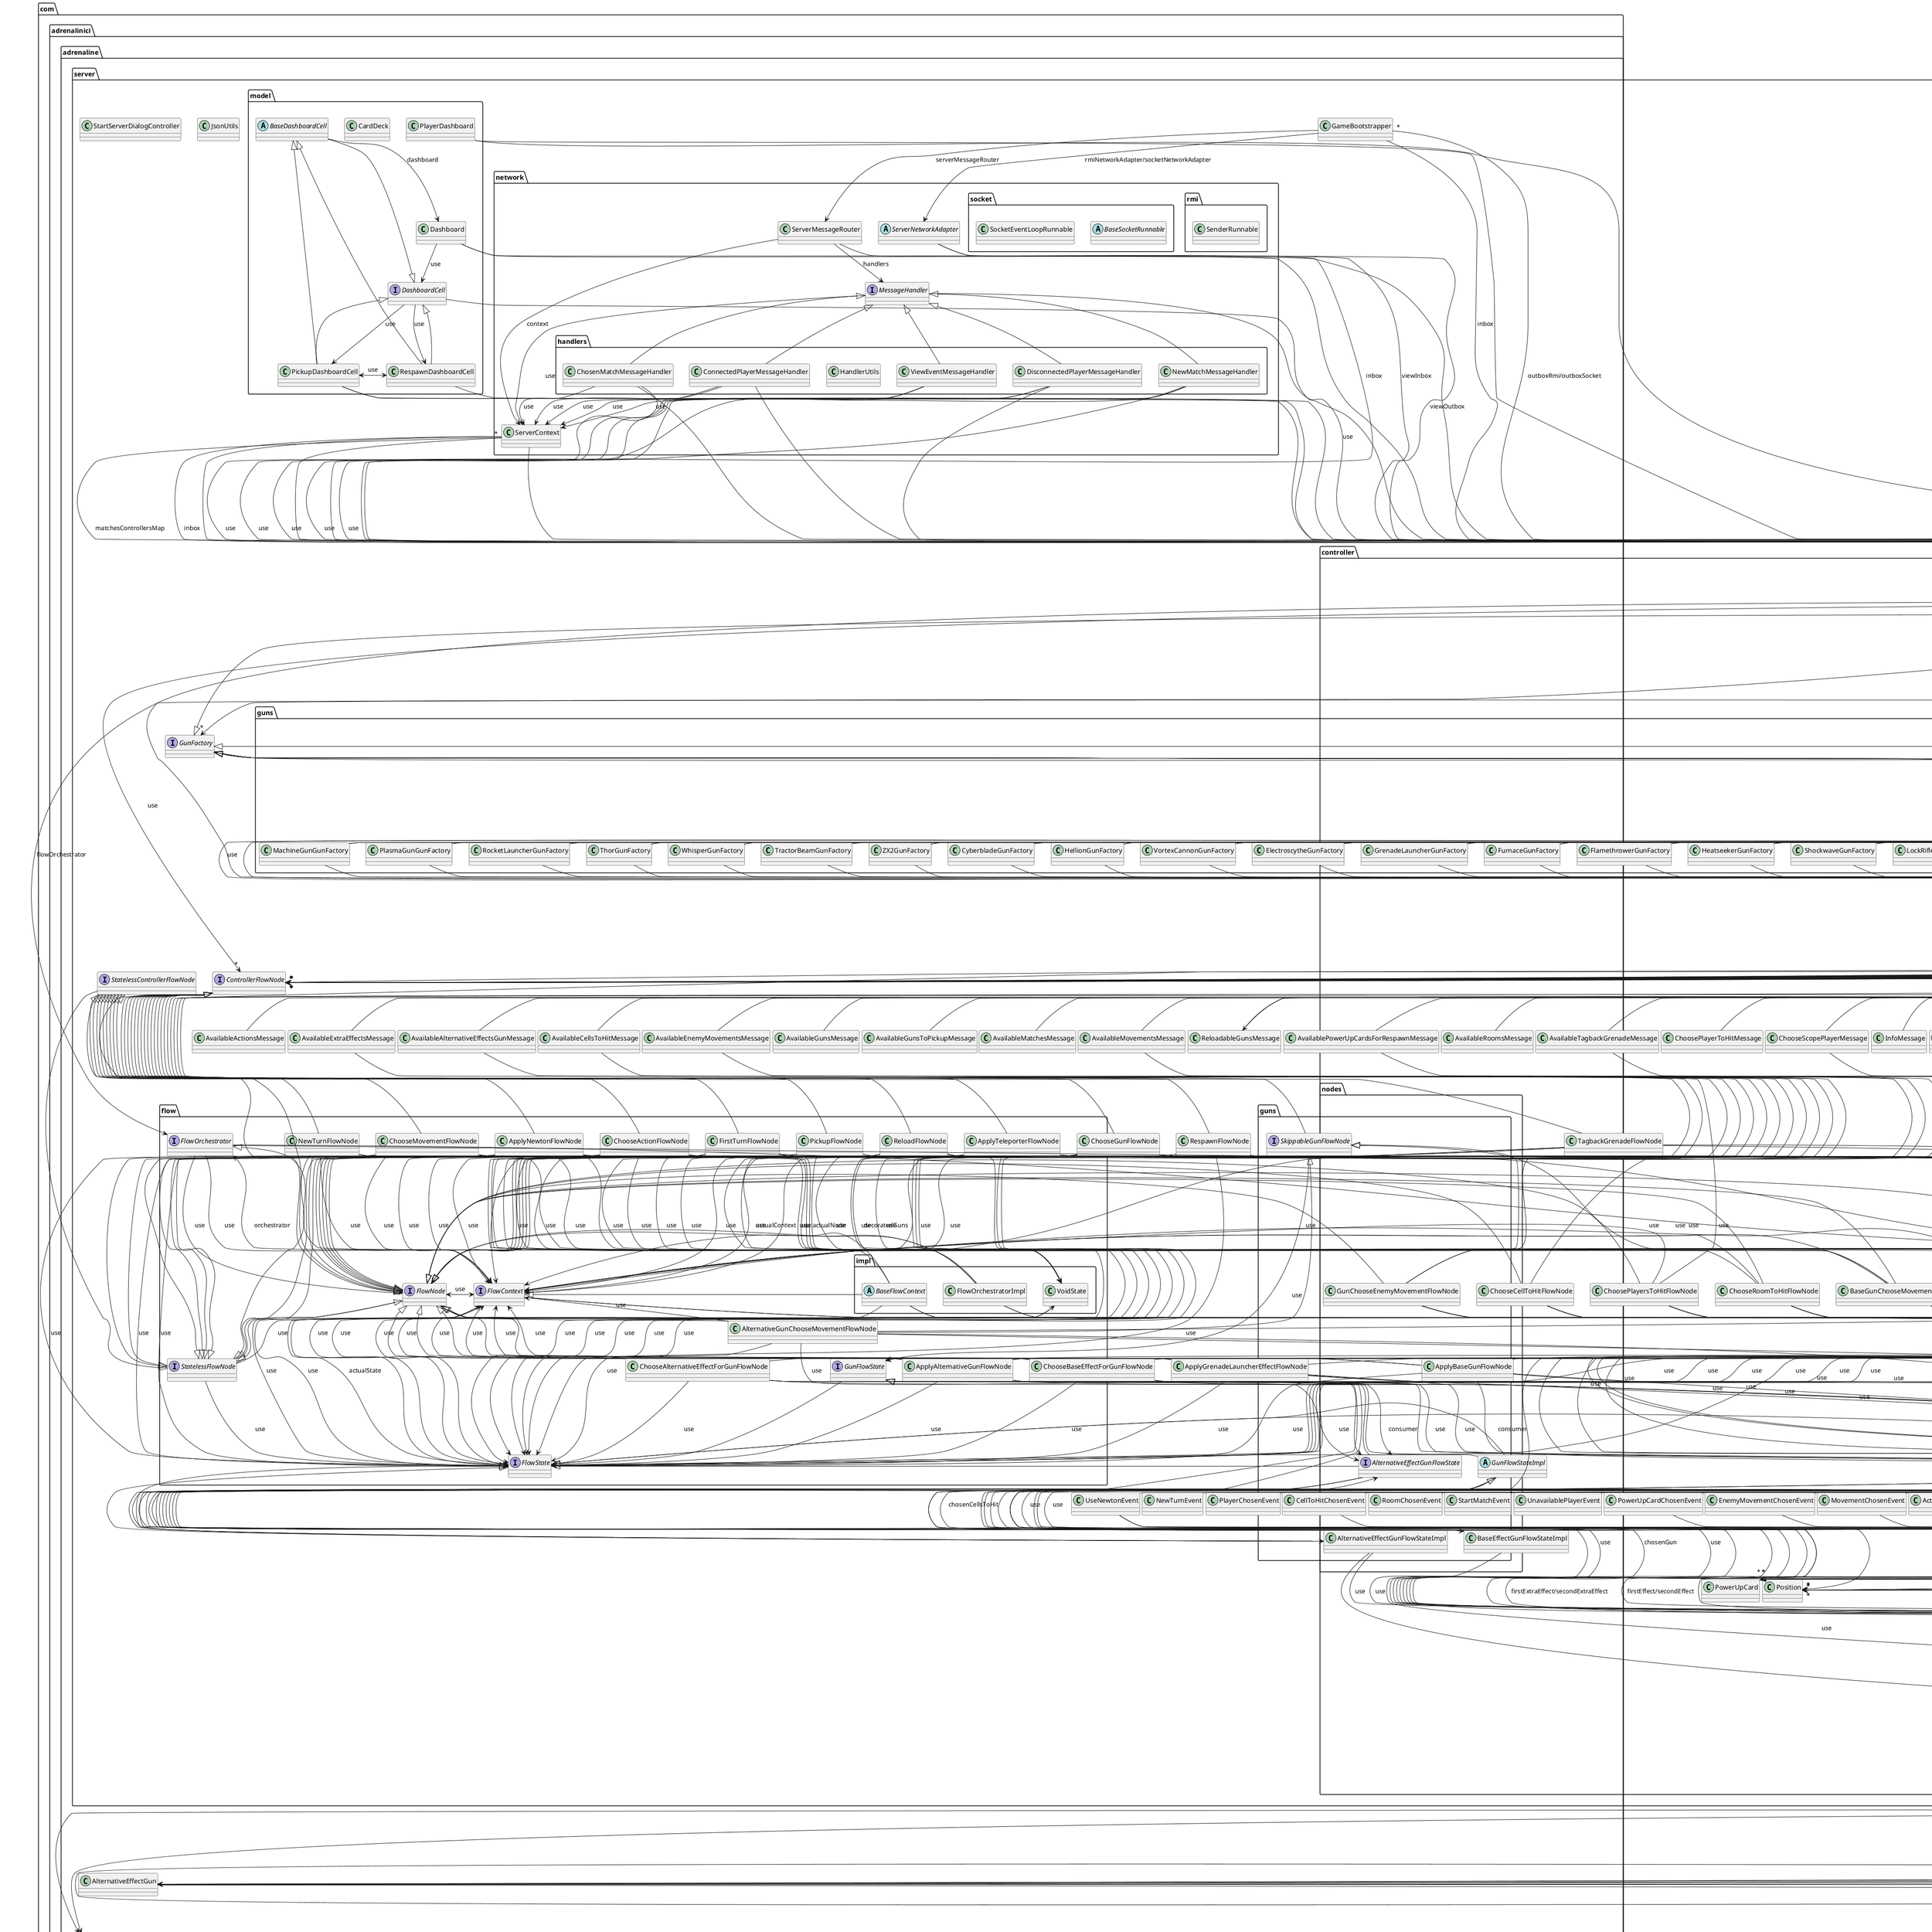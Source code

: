 @startuml

package com.adrenalinici.adrenaline.common.model.event <<Folder>> {
  abstract class "BaseModelEvent"
  class "DashboardCellUpdatedEvent"
  class "GameModelUpdatedEvent"
  interface "ModelEvent"
  class "PlayerDashboardUpdatedEvent"
}

package com.adrenalinici.adrenaline.common.model.light <<Folder>> {
  class "LightDashboard"
  abstract class "LightDashboardCell"
  class "LightGameModel"
  class "LightPickupDashboardCell"
  class "LightPlayerDashboard"
  class "LightRespawnDashboardCell"
}

package com.adrenalinici.adrenaline.common.model <<Folder>> {
  class "AlternativeEffectGun"
  class "AmmoCard"
  class "BaseEffectGun"
  abstract class "BaseGun"
  class "Effect"
  interface "Gun"
  class "Position"
  class "PowerUpCard"
}

package com.adrenalinici.adrenaline.common.network.inbox <<Folder>> {
  class "ChosenMatchMessage"
  class "ConnectedPlayerMessage"
  class "DisconnectedPlayerMessage"
  class "InboxEntry"
  interface "InboxMessage"
  class "NewMatchMessage"
  class "ViewEventMessage"
}

package com.adrenalinici.adrenaline.common.network.outbox <<Folder>> {
  class "AvailableActionsMessage"
  class "AvailableAlternativeEffectsGunMessage"
  class "AvailableCellsToHitMessage"
  class "AvailableEnemyMovementsMessage"
  class "AvailableExtraEffectsMessage"
  class "AvailableGunsMessage"
  class "AvailableGunsToPickupMessage"
  class "AvailableMatchesMessage"
  class "AvailableMovementsMessage"
  class "AvailablePowerUpCardsForRespawnMessage"
  class "AvailableRoomsMessage"
  class "AvailableTagbackGrenadeMessage"
  class "ChoosePlayerToHitMessage"
  class "ChooseScopePlayerMessage"
  class "InfoMessage"
  class "ModelEventMessage"
  class "NextTurnMessage"
  class "OutboxEntry"
  interface "OutboxMessage"
  class "RankingMessage"
  class "ReloadableGunsMessage"
}

package com.adrenalinici.adrenaline.common.network.rmi <<Folder>> {
  interface "GameRmiClient"
  interface "GameRmiServer"
}

package com.adrenalinici.adrenaline.common.util <<Folder>> {
  class "Bag"
  class "CollectionUtils"
  class "DecoratedEvent"
  class "LogUtils"
  interface "Observable"
  class "ObservableImpl"
  interface "Observer"
  class "SerializationUtils"
  class "StreamUtils"
  interface "TriConsumer"
  interface "TriFunction"
  interface "TriPredicate"
}

package com.adrenalinici.adrenaline.common.view <<Folder>> {
  class "ActionChosenEvent"
  class "AlternativeGunEffectChosenEvent"
  class "BaseGunEffectChosenEvent"
  class "CellToHitChosenEvent"
  class "EndMatchEvent"
  class "EnemyMovementChosenEvent"
  interface "GameView"
  class "GunChosenEvent"
  class "MovementChosenEvent"
  class "NewTurnEvent"
  class "PlayerChosenEvent"
  class "PowerUpCardChosenEvent"
  class "RoomChosenEvent"
  class "StartMatchEvent"
  class "UnavailablePlayerEvent"
  class "UseNewtonEvent"
  class "UseTagbackGrenadeEvent"
  class "UseTeleporterEvent"
  interface "ViewEvent"
}

package com.adrenalinici.adrenaline.client <<Folder>> {
  abstract class "ClientNetworkAdapter"
  interface "ClientViewProxy"
}

package com.adrenalinici.adrenaline.client.rmi <<Folder>> {
  class "GameRmiClientImpl"
  class "SenderRunnable"
}

package com.adrenalinici.adrenaline.client.socket <<Folder>> {
  class "SocketEventLoopRunnable"
}

package com.adrenalinici.adrenaline.cli <<Folder>> {
  class "BufferedConsoleOut"
  class "CliGameViewProxy"
  class "PrintUtils"
}

package com.adrenalinici.adrenaline.gui <<Folder>> {
  class "GuiUtils"
  class "GuiView"
}

package com.adrenalinici.adrenaline.gui.controller <<Folder>> {
  class "ConnectMatchController"
  class "DashboardCellController"
  class "DashboardGamePaneController"
  class "MainGamePaneController"
  class "MyStatusGamePaneController"
  class "OtherPlayersGamePaneController"
  class "PlayerGamePaneController"
  class "StartGuiController"
}

package com.adrenalinici.adrenaline.server <<Folder>> {
  class "GameBootstrapper"
  class "JsonUtils"
  class "StartServerDialogController"
}

package com.adrenalinici.adrenaline.server.controller <<Folder>> {
  interface "ControllerFlowNode"
  class "DecoratedAlternativeEffectGun"
  class "DecoratedBaseEffectGun"
  class "DecoratedEffect"
  abstract class "DecoratedGun"
  class "GameController"
  interface "GunFactory"
  class "GunLoader"
  interface "StatelessControllerFlowNode"
}

package com.adrenalinici.adrenaline.server.controller.guns <<Folder>> {
  abstract class "AlternativeEffectGunFactory"
  abstract class "BaseEffectGunFactory"
  class "CyberbladeGunFactory"
  class "ElectroscytheGunFactory"
  class "FlamethrowerGunFactory"
  class "FurnaceGunFactory"
  class "GrenadeLauncherGunFactory"
  class "HeatseekerGunFactory"
  class "HellionGunFactory"
  class "LockRifleGunFactory"
  class "MachineGunGunFactory"
  class "PlasmaGunGunFactory"
  class "PowerGloveGunFactory"
  class "RailgunGunFactory"
  class "RocketLauncherGunFactory"
  class "ShockwaveGunFactory"
  class "ShotgunGunFactory"
  class "SledgehammerGunFactory"
  class "ThorGunFactory"
  class "TractorBeamGunFactory"
  class "VortexCannonGunFactory"
  class "WhisperGunFactory"
  class "ZX2GunFactory"
}

package com.adrenalinici.adrenaline.server.controller.nodes <<Folder>> {
  class "ApplyNewtonFlowNode"
  class "ApplyTeleporterFlowNode"
  class "ChooseActionFlowNode"
  class "ChooseGunFlowNode"
  class "ChooseMovementFlowNode"
  class "FirstTurnFlowNode"
  class "NewTurnFlowNode"
  class "PickupFlowNode"
  class "ReloadFlowNode"
  class "RespawnFlowNode"
}

package com.adrenalinici.adrenaline.server.controller.nodes.guns <<Folder>> {
  interface "AlternativeEffectGunFlowState"
  class "AlternativeEffectGunFlowStateImpl"
  class "AlternativeGunChooseMovementFlowNode"
  class "ApplyAlternativeGunFlowNode"
  class "ApplyBaseGunFlowNode"
  class "ApplyGrenadeLauncherEffectFlowNode"
  class "ApplyScopeFlowNode"
  interface "BaseEffectGunFlowState"
  class "BaseEffectGunFlowStateImpl"
  class "BaseGunChooseMovementFlowNode"
  class "ChooseAlternativeEffectForGunFlowNode"
  class "ChooseBaseEffectForGunFlowNode"
  class "ChooseCellToHitFlowNode"
  class "ChoosePlayersToHitFlowNode"
  class "ChooseRoomToHitFlowNode"
  class "GunChooseEnemyMovementFlowNode"
  interface "GunFlowState"
  abstract class "GunFlowStateImpl"
  interface "SkippableGunFlowNode"
  class "TagbackGrenadeFlowNode"
}

package com.adrenalinici.adrenaline.server.flow <<Folder>> {
  interface "FlowContext"
  interface "FlowNode"
  interface "FlowOrchestrator"
  interface "FlowState"
  interface "StatelessFlowNode"
}

package com.adrenalinici.adrenaline.server.flow.impl <<Folder>> {
  abstract class "BaseFlowContext"
  class "FlowOrchestratorImpl"
  class "VoidState"
}

package com.adrenalinici.adrenaline.server.model <<Folder>> {
  abstract class "BaseDashboardCell"
  class "CardDeck"
  class "Dashboard"
  interface "DashboardCell"
  class "PickupDashboardCell"
  class "PlayerDashboard"
  class "RespawnDashboardCell"
}

package com.adrenalinici.adrenaline.server.network <<Folder>> {
  interface "MessageHandler"
  class "ServerContext"
  class "ServerMessageRouter"
  abstract class "ServerNetworkAdapter"
}

package com.adrenalinici.adrenaline.server.network.handlers <<Folder>> {
  class "ChosenMatchMessageHandler"
  class "ConnectedPlayerMessageHandler"
  class "DisconnectedPlayerMessageHandler"
  class "HandlerUtils"
  class "NewMatchMessageHandler"
  class "ViewEventMessageHandler"
}

package com.adrenalinici.adrenaline.server.network.rmi <<Folder>> {
  class "SenderRunnable"
}

package com.adrenalinici.adrenaline.server.network.socket <<Folder>> {
  abstract class "BaseSocketRunnable"
  class "SocketEventLoopRunnable"
}

"AlternativeEffectGun" <-> "BaseEffectGun" : use
"AlternativeEffectGun" --> "Effect" : firstEffect/secondEffect
"AlternativeEffectGunFactory" --> "AlternativeEffectGun" : use
"AlternativeEffectGunFactory" --> "DecoratedAlternativeEffectGun" : use
"AlternativeEffectGunFactory" --> "DecoratedGun" : use
"AlternativeEffectGunFactory" <|-- "ElectroscytheGunFactory"
"AlternativeEffectGunFactory" <|-- "FlamethrowerGunFactory"
"AlternativeEffectGunFactory" <|-- "FurnaceGunFactory"
"AlternativeEffectGunFactory" --> "Gun" : use
"AlternativeEffectGunFactory" <|-- "HellionGunFactory"
"AlternativeEffectGunFactory" <|-- "PowerGloveGunFactory"
"AlternativeEffectGunFactory" <|-- "RailgunGunFactory"
"AlternativeEffectGunFactory" <|-- "ShockwaveGunFactory"
"AlternativeEffectGunFactory" <|-- "ShotgunGunFactory"
"AlternativeEffectGunFactory" <|-- "SledgehammerGunFactory"
"AlternativeEffectGunFactory" <|-- "TractorBeamGunFactory"
"AlternativeEffectGunFactory" <|-- "ZX2GunFactory"
"AlternativeEffectGunFlowState" <-> "AlternativeEffectGunFlowStateImpl"
"AlternativeEffectGunFlowState" --> "DecoratedEffect" : use
"AlternativeEffectGunFlowState" --> "DecoratedGun" : use
"AlternativeEffectGunFlowStateImpl" --> "DecoratedEffect" : chosenEffect
"AlternativeEffectGunFlowStateImpl" --> "DecoratedGun" : use
"AlternativeGunChooseMovementFlowNode" --> "AlternativeEffectGunFlowState" : use
"AlternativeGunChooseMovementFlowNode" --> "FlowContext" : use
"AlternativeGunChooseMovementFlowNode" --> "FlowState" : use
"AlternativeGunChooseMovementFlowNode" --> "GameView" : use
"AlternativeGunChooseMovementFlowNode" --> "ViewEvent" : use
"ApplyAlternativeGunFlowNode" --> "AlternativeEffectGunFlowState" : consumer
"ApplyAlternativeGunFlowNode" --> "FlowContext" : use
"ApplyAlternativeGunFlowNode" --> "FlowState" : use
"ApplyAlternativeGunFlowNode" --> "GameView" : use
"ApplyAlternativeGunFlowNode" --> "TriConsumer" : consumer
"ApplyAlternativeGunFlowNode" --> "ViewEvent" : use
"ApplyBaseGunFlowNode" --> "BaseEffectGunFlowState" : consumer
"ApplyBaseGunFlowNode" --> "FlowContext" : use
"ApplyBaseGunFlowNode" --> "FlowState" : use
"ApplyBaseGunFlowNode" --> "GameView" : use
"ApplyBaseGunFlowNode" --> "TriConsumer" : consumer
"ApplyBaseGunFlowNode" --> "ViewEvent" : use
"ApplyGrenadeLauncherEffectFlowNode" --> "BaseEffectGunFlowState" : use
"ApplyGrenadeLauncherEffectFlowNode" --> "FlowContext" : use
"ApplyGrenadeLauncherEffectFlowNode" --> "FlowState" : use
"ApplyGrenadeLauncherEffectFlowNode" --> "GameView" : use
"ApplyGrenadeLauncherEffectFlowNode" --> "ViewEvent" : use
"ApplyNewtonFlowNode" --> "FlowContext" : use
"ApplyNewtonFlowNode" --> "FlowState" : use
"ApplyNewtonFlowNode" --> "GameView" : use
"ApplyNewtonFlowNode" --> "ViewEvent" : use
"ApplyNewtonFlowNode" --> "VoidState" : use
"ApplyScopeFlowNode" --> "FlowContext" : use
"ApplyScopeFlowNode" --> "FlowState" : use
"ApplyScopeFlowNode" --> "GameView" : use
"ApplyScopeFlowNode" --> "GunFlowState" : use
"ApplyScopeFlowNode" --> "ViewEvent" : use
"ApplyTeleporterFlowNode" --> "FlowContext" : use
"ApplyTeleporterFlowNode" --> "FlowState" : use
"ApplyTeleporterFlowNode" --> "GameView" : use
"ApplyTeleporterFlowNode" --> "ViewEvent" : use
"ApplyTeleporterFlowNode" --> "VoidState" : use
"AvailableAlternativeEffectsGunMessage" --> "Effect" : firstEffect/secondEffect
"AvailableCellsToHitMessage" --> "*" "Position" : cells
"AvailableEnemyMovementsMessage" --> "*" "Position" : positions
"AvailableExtraEffectsMessage" --> "Effect" : firstExtraEffect/secondExtraEffect
"AvailableMovementsMessage" --> "*" "Position" : positions
"AvailablePowerUpCardsForRespawnMessage" --> "*" "PowerUpCard" : powerUpCards
"AvailableTagbackGrenadeMessage" --> "*" "PowerUpCard" : powerUpCards
"BaseDashboardCell" --> "Dashboard" : dashboard
"BaseDashboardCell" <|-- "PickupDashboardCell"
"BaseDashboardCell" <|-- "RespawnDashboardCell"
"BaseEffectGun" --> "Effect" : baseEffect/firstExtraEffect/secondExtraEffect
"BaseEffectGunFactory" --> "BaseEffectGun" : use
"BaseEffectGunFactory" <|-- "CyberbladeGunFactory"
"BaseEffectGunFactory" --> "DecoratedBaseEffectGun" : use
"BaseEffectGunFactory" --> "DecoratedGun" : use
"BaseEffectGunFactory" <|-- "GrenadeLauncherGunFactory"
"BaseEffectGunFactory" --> "Gun" : use
"BaseEffectGunFactory" <|-- "HeatseekerGunFactory"
"BaseEffectGunFactory" <|-- "LockRifleGunFactory"
"BaseEffectGunFactory" <|-- "MachineGunGunFactory"
"BaseEffectGunFactory" <|-- "PlasmaGunGunFactory"
"BaseEffectGunFactory" <|-- "RocketLauncherGunFactory"
"BaseEffectGunFactory" <|-- "ThorGunFactory"
"BaseEffectGunFactory" <|-- "VortexCannonGunFactory"
"BaseEffectGunFactory" <|-- "WhisperGunFactory"
"BaseEffectGunFlowState" <-> "BaseEffectGunFlowStateImpl"
"BaseEffectGunFlowState" --> "DecoratedGun" : use
"BaseEffectGunFlowStateImpl" --> "DecoratedGun" : use
"BaseFlowContext" --> "FlowNode" : actualNode
"BaseFlowContext" --> "FlowOrchestrator" : orchestrator
"BaseFlowContext" --> "FlowState" : actualState
"BaseFlowContext" --> "GameView" : use
"BaseFlowContext" --> "ViewEvent" : use
"BaseGun" <|-- "AlternativeEffectGun"
"BaseGun" <|-- "BaseEffectGun"
"BaseGunChooseMovementFlowNode" --> "FlowContext" : use
"BaseGunChooseMovementFlowNode" --> "FlowState" : use
"BaseGunChooseMovementFlowNode" --> "GameView" : use
"BaseGunChooseMovementFlowNode" --> "ViewEvent" : use
"BaseModelEvent" <|-- "DashboardCellUpdatedEvent"
"BaseModelEvent" <|-- "GameModelUpdatedEvent"
"BaseModelEvent" --> "LightGameModel" : gameModel
"BaseModelEvent" <|-- "PlayerDashboardUpdatedEvent"
"CellToHitChosenEvent" --> "Position" : cellPosition
"ChooseActionFlowNode" --> "FlowContext" : use
"ChooseActionFlowNode" --> "FlowState" : use
"ChooseActionFlowNode" --> "GameView" : use
"ChooseActionFlowNode" --> "ViewEvent" : use
"ChooseActionFlowNode" --> "VoidState" : use
"ChooseAlternativeEffectForGunFlowNode" --> "AlternativeEffectGunFlowState" : use
"ChooseAlternativeEffectForGunFlowNode" --> "FlowContext" : use
"ChooseAlternativeEffectForGunFlowNode" --> "FlowState" : use
"ChooseAlternativeEffectForGunFlowNode" --> "GameView" : use
"ChooseAlternativeEffectForGunFlowNode" --> "ViewEvent" : use
"ChooseBaseEffectForGunFlowNode" --> "BaseEffectGunFlowState" : use
"ChooseBaseEffectForGunFlowNode" --> "FlowContext" : use
"ChooseBaseEffectForGunFlowNode" --> "FlowState" : use
"ChooseBaseEffectForGunFlowNode" --> "GameView" : use
"ChooseBaseEffectForGunFlowNode" --> "ViewEvent" : use
"ChooseCellToHitFlowNode" --> "FlowContext" : use
"ChooseCellToHitFlowNode" --> "FlowState" : use
"ChooseCellToHitFlowNode" --> "GameView" : use
"ChooseCellToHitFlowNode" --> "GunFlowState" : use
"ChooseCellToHitFlowNode" --> "ViewEvent" : use
"ChooseGunFlowNode" --> "FlowContext" : use
"ChooseGunFlowNode" --> "FlowState" : use
"ChooseGunFlowNode" --> "GameView" : use
"ChooseGunFlowNode" --> "ViewEvent" : use
"ChooseGunFlowNode" --> "VoidState" : use
"ChooseMovementFlowNode" --> "FlowContext" : use
"ChooseMovementFlowNode" --> "FlowState" : use
"ChooseMovementFlowNode" --> "GameView" : use
"ChooseMovementFlowNode" --> "ViewEvent" : use
"ChooseMovementFlowNode" --> "VoidState" : use
"ChoosePlayersToHitFlowNode" --> "FlowContext" : use
"ChoosePlayersToHitFlowNode" --> "FlowState" : use
"ChoosePlayersToHitFlowNode" --> "GameView" : use
"ChoosePlayersToHitFlowNode" --> "GunFlowState" : use
"ChoosePlayersToHitFlowNode" --> "ViewEvent" : use
"ChooseRoomToHitFlowNode" --> "FlowContext" : use
"ChooseRoomToHitFlowNode" --> "FlowState" : use
"ChooseRoomToHitFlowNode" --> "GameView" : use
"ChooseRoomToHitFlowNode" --> "GunFlowState" : use
"ChooseRoomToHitFlowNode" --> "ViewEvent" : use
"ChooseScopePlayerMessage" --> "*" "PowerUpCard" : scopes
"ChosenMatchMessageHandler" --> "ChosenMatchMessage" : use
"ChosenMatchMessageHandler" --> "InboxMessage" : use
"ChosenMatchMessageHandler" --> "ServerContext" : use
"CliGameViewProxy" --> "OutboxMessage" : use
"ClientNetworkAdapter" --> "ClientViewProxy" : proxy
"ClientNetworkAdapter" --> "*" "InboxMessage" : clientViewOutbox
"ClientNetworkAdapter" --> "*" "OutboxMessage" : clientViewInbox
"ClientViewProxy" <|-- "CliGameViewProxy"
"ClientViewProxy" --> "OutboxMessage" : use
"ConnectMatchController" --> "GuiView" : view
"ConnectedPlayerMessageHandler" --> "ConnectedPlayerMessage" : use
"ConnectedPlayerMessageHandler" --> "InboxMessage" : use
"ConnectedPlayerMessageHandler" --> "ServerContext" : use
"ControllerFlowNode" <|-- "AlternativeGunChooseMovementFlowNode"
"ControllerFlowNode" <|-- "ApplyAlternativeGunFlowNode"
"ControllerFlowNode" <|-- "ApplyBaseGunFlowNode"
"ControllerFlowNode" <|-- "ApplyGrenadeLauncherEffectFlowNode"
"ControllerFlowNode" <|-- "ApplyScopeFlowNode"
"ControllerFlowNode" <|-- "BaseGunChooseMovementFlowNode"
"ControllerFlowNode" <|-- "ChooseAlternativeEffectForGunFlowNode"
"ControllerFlowNode" <|-- "ChooseBaseEffectForGunFlowNode"
"ControllerFlowNode" <|-- "ChooseCellToHitFlowNode"
"ControllerFlowNode" <|-- "ChoosePlayersToHitFlowNode"
"ControllerFlowNode" <|-- "ChooseRoomToHitFlowNode"
"ControllerFlowNode" <|-- "GunChooseEnemyMovementFlowNode"
"ControllerFlowNode" <|-- "RespawnFlowNode"
"ControllerFlowNode" <|-- "SkippableGunFlowNode"
"ControllerFlowNode" <|-- "TagbackGrenadeFlowNode"
"CyberbladeGunFactory" --> "*" "ControllerFlowNode" : use
"DashboardCell" <|-- "BaseDashboardCell"
"DashboardCell" --> "LightDashboardCell" : use
"DashboardCell" <|-- "PickupDashboardCell"
"DashboardCell" --> "PickupDashboardCell" : use
"DashboardCell" <|-- "RespawnDashboardCell"
"DashboardCell" --> "RespawnDashboardCell" : use
"DashboardCellUpdatedEvent" --> "Position" : cellPosition
"Dashboard" --> "DashboardCell" : use
"DashboardGamePaneController" --> "DashboardCellUpdatedEvent" : use
"DashboardGamePaneController" --> "GameModelUpdatedEvent" : use
"DashboardGamePaneController" --> "LightGameModel" : use
"Dashboard" --> "LightDashboard" : use
"Dashboard" --> "Position" : use
"DecoratedAlternativeEffectGun" --> "AlternativeEffectGun" : use
"DecoratedAlternativeEffectGun" --> "DecoratedEffect" : firstEffect/secondEffect
"DecoratedBaseEffectGun" --> "BaseEffectGun" : use
"DecoratedBaseEffectGun" --> "DecoratedEffect" : baseEffect/firstExtraEffect/secondExtraEffect
"DecoratedEffect" --> "Effect" : effect
"DecoratedGun" --> "AlternativeEffectGun" : use
"DecoratedGun" --> "BaseEffectGun" : use
"DecoratedGun" <|-- "DecoratedAlternativeEffectGun"
"DecoratedGun" <|-- "DecoratedBaseEffectGun"
"DisconnectedPlayerMessageHandler" --> "DisconnectedPlayerMessage" : use
"DisconnectedPlayerMessageHandler" --> "InboxMessage" : use
"DisconnectedPlayerMessageHandler" --> "ServerContext" : use
"ElectroscytheGunFactory" --> "*" "ControllerFlowNode" : use
"EnemyMovementChosenEvent" --> "Position" : coordinates
"FirstTurnFlowNode" --> "FlowContext" : use
"FirstTurnFlowNode" --> "FlowState" : use
"FirstTurnFlowNode" --> "GameView" : use
"FirstTurnFlowNode" --> "ViewEvent" : use
"FirstTurnFlowNode" --> "VoidState" : use
"FlamethrowerGunFactory" --> "*" "ControllerFlowNode" : use
"FlowContext" <|-- "BaseFlowContext"
"FlowContext" <-> "FlowNode" : use
"FlowContext" --> "FlowState" : use
"FlowContext" --> "GameView" : use
"FlowContext" --> "ViewEvent" : use
"FlowNode" <|-- "AlternativeGunChooseMovementFlowNode"
"FlowNode" <|-- "ApplyAlternativeGunFlowNode"
"FlowNode" <|-- "ApplyBaseGunFlowNode"
"FlowNode" <|-- "ApplyGrenadeLauncherEffectFlowNode"
"FlowNode" <|-- "ApplyNewtonFlowNode"
"FlowNode" <|-- "ApplyScopeFlowNode"
"FlowNode" <|-- "ApplyTeleporterFlowNode"
"FlowNode" <|-- "BaseGunChooseMovementFlowNode"
"FlowNode" <|-- "ChooseActionFlowNode"
"FlowNode" <|-- "ChooseAlternativeEffectForGunFlowNode"
"FlowNode" <|-- "ChooseBaseEffectForGunFlowNode"
"FlowNode" <|-- "ChooseCellToHitFlowNode"
"FlowNode" <|-- "ChooseGunFlowNode"
"FlowNode" <|-- "ChooseMovementFlowNode"
"FlowNode" <|-- "ChoosePlayersToHitFlowNode"
"FlowNode" <|-- "ChooseRoomToHitFlowNode"
"FlowNode" <|-- "ControllerFlowNode"
"FlowNode" <|-- "FirstTurnFlowNode"
"FlowNode" --> "FlowState" : use
"FlowNode" --> "GameView" : use
"FlowNode" <|-- "GunChooseEnemyMovementFlowNode"
"FlowNode" <|-- "NewTurnFlowNode"
"FlowNode" <|-- "PickupFlowNode"
"FlowNode" <|-- "ReloadFlowNode"
"FlowNode" <|-- "RespawnFlowNode"
"FlowNode" <|-- "SkippableGunFlowNode"
"FlowNode" <|-- "StatelessControllerFlowNode"
"FlowNode" <|-- "StatelessFlowNode"
"FlowNode" <|-- "TagbackGrenadeFlowNode"
"FlowNode" --> "ViewEvent" : use
"FlowOrchestrator" --> "FlowContext" : use
"FlowOrchestrator" --> "FlowNode" : use
"FlowOrchestrator" <|-- "FlowOrchestratorImpl"
"FlowOrchestrator" --> "GameView" : use
"FlowOrchestratorImpl" --> "FlowContext" : actualContext
"FlowOrchestratorImpl" --> "FlowNode" : use
"FlowOrchestratorImpl" --> "GameView" : onEndCallback
"FlowOrchestratorImpl" --> "ViewEvent" : use
"FlowOrchestrator" --> "ViewEvent" : use
"FlowState" <|-- "AlternativeEffectGunFlowState"
"FlowState" <|-- "AlternativeEffectGunFlowStateImpl"
"FlowState" <|-- "BaseEffectGunFlowState"
"FlowState" <|-- "BaseEffectGunFlowStateImpl"
"FlowState" <|-- "GunFlowState"
"FlowState" <|-- "GunFlowStateImpl"
"FlowState" <|-- "VoidState"
"FurnaceGunFactory" --> "*" "ControllerFlowNode" : use
"GameBootstrapper" --> "*" "InboxEntry" : inbox
"GameBootstrapper" "*" --> "*" "OutboxEntry" : outboxRmi/outboxSocket
"GameBootstrapper" --> "ServerMessageRouter" : serverMessageRouter
"GameBootstrapper" --> "ServerNetworkAdapter" : rmiNetworkAdapter/socketNetworkAdapter
"GameController" --> "DecoratedEvent" : use
"GameController" --> "FlowOrchestrator" : flowOrchestrator
"GameController" --> "GameView" : use
"GameController" --> "ViewEvent" : use
"GameRmiClient" <|-- "GameRmiClientImpl"
"GameRmiClientImpl" --> "*" "OutboxMessage" : clientViewInbox
"GameRmiClient" --> "OutboxMessage" : use
"GameRmiServer" --> "GameRmiClient" : use
"GameRmiServer" --> "InboxMessage" : use
"GameView" --> "Effect" : use
"GameView" --> "*" "Position" : use
"GameView" --> "*" "PowerUpCard" : use
"GrenadeLauncherGunFactory" --> "*" "ControllerFlowNode" : use
"GuiView" --> "ClientNetworkAdapter" : adapter
"Gun" <|-- "AlternativeEffectGun"
"Gun" <|-- "BaseEffectGun"
"Gun" <|-- "BaseGun"
"GunChooseEnemyMovementFlowNode" --> "FlowContext" : use
"GunChooseEnemyMovementFlowNode" --> "FlowState" : use
"GunChooseEnemyMovementFlowNode" --> "GameView" : use
"GunChooseEnemyMovementFlowNode" --> "GunFlowState" : use
"GunChooseEnemyMovementFlowNode" --> "ViewEvent" : use
"Gun" <-> "DecoratedAlternativeEffectGun"
"Gun" <-> "DecoratedBaseEffectGun"
"Gun" <-> "DecoratedGun" : /gun
"GunFactory" <|-- "AlternativeEffectGunFactory"
"GunFactory" <|-- "BaseEffectGunFactory"
"GunFactory" --> "*" "ControllerFlowNode" : use
"GunFactory" <|-- "CyberbladeGunFactory"
"GunFactory" --> "DecoratedGun" : use
"GunFactory" <|-- "ElectroscytheGunFactory"
"GunFactory" <|-- "FlamethrowerGunFactory"
"GunFactory" <|-- "FurnaceGunFactory"
"GunFactory" <|-- "GrenadeLauncherGunFactory"
"GunFactory" --> "Gun" : use
"GunFactory" <|-- "HeatseekerGunFactory"
"GunFactory" <|-- "HellionGunFactory"
"GunFactory" <|-- "LockRifleGunFactory"
"GunFactory" <|-- "MachineGunGunFactory"
"GunFactory" <|-- "PlasmaGunGunFactory"
"GunFactory" <|-- "PowerGloveGunFactory"
"GunFactory" <|-- "RailgunGunFactory"
"GunFactory" <|-- "RocketLauncherGunFactory"
"GunFactory" <|-- "ShockwaveGunFactory"
"GunFactory" <|-- "ShotgunGunFactory"
"GunFactory" <|-- "SledgehammerGunFactory"
"GunFactory" <|-- "ThorGunFactory"
"GunFactory" <|-- "TractorBeamGunFactory"
"GunFactory" <|-- "VortexCannonGunFactory"
"GunFactory" <|-- "WhisperGunFactory"
"GunFactory" <|-- "ZX2GunFactory"
"GunFlowState" <|-- "AlternativeEffectGunFlowState"
"GunFlowState" <|-- "AlternativeEffectGunFlowStateImpl"
"GunFlowState" <|-- "BaseEffectGunFlowState"
"GunFlowState" <|-- "BaseEffectGunFlowStateImpl"
"GunFlowState" <|-- "GunFlowStateImpl"
"GunFlowStateImpl" <|-- "AlternativeEffectGunFlowStateImpl"
"GunFlowStateImpl" <|-- "BaseEffectGunFlowStateImpl"
"GunFlowStateImpl" --> "DecoratedGun" : chosenGun
"GunFlowStateImpl" --> "*" "Position" : chosenCellsToHit
"GunLoader" --> "*" "ControllerFlowNode" : use
"GunLoader" --> "DecoratedGun" : decoratedGuns
"GunLoader" --> "Gun" : guns
"GunLoader" --> "*" "GunFactory" : factories
"HeatseekerGunFactory" --> "*" "ControllerFlowNode" : use
"HellionGunFactory" --> "*" "ControllerFlowNode" : use
"InboxEntry" --> "InboxMessage" : message
"InboxMessage" <|-- "ChosenMatchMessage"
"InboxMessage" <|-- "ConnectedPlayerMessage"
"InboxMessage" <|-- "DisconnectedPlayerMessage"
"InboxMessage" <|-- "NewMatchMessage"
"InboxMessage" --> "NewMatchMessage" : use
"InboxMessage" --> "ViewEventMessage" : use
"InboxMessage" <|-- "ViewEventMessage"
"LightDashboardCell" <|-- "LightPickupDashboardCell"
"LightDashboardCell" --> "LightPickupDashboardCell" : use
"LightDashboardCell" --> "LightRespawnDashboardCell" : use
"LightDashboardCell" <|-- "LightRespawnDashboardCell"
"LightDashboard" --> "LightDashboardCell" : use
"LightDashboard" --> "Position" : use
"LightGameModel" --> "LightDashboard" : dashboard
"LightGameModel" --> "*" "LightPlayerDashboard" : playerDashboards
"LightPickupDashboardCell" --> "AmmoCard" : ammoCard
"LightPickupDashboardCell" <-> "LightRespawnDashboardCell" : use
"LightPlayerDashboard" "*" --> "*" "Gun" : loadedGuns/unloadedGuns
"LightPlayerDashboard" --> "*" "PowerUpCard" : powerUpCards
"LightRespawnDashboardCell" --> "*" "Gun" : availableGuns
"LockRifleGunFactory" --> "*" "ControllerFlowNode" : use
"MachineGunGunFactory" --> "*" "ControllerFlowNode" : use
"MainGamePaneController" --> "DashboardGamePaneController" : dashboardController
"MainGamePaneController" --> "GuiView" : view
"MainGamePaneController" --> "MyStatusGamePaneController" : thisPlayerController
"MainGamePaneController" --> "OtherPlayersGamePaneController" : otherPlayersController
"MessageHandler" <|-- "ChosenMatchMessageHandler"
"MessageHandler" <|-- "ConnectedPlayerMessageHandler"
"MessageHandler" <|-- "DisconnectedPlayerMessageHandler"
"MessageHandler" --> "InboxMessage" : use
"MessageHandler" <|-- "NewMatchMessageHandler"
"MessageHandler" --> "ServerContext" : use
"MessageHandler" <|-- "ViewEventMessageHandler"
"ModelEvent" <|-- "BaseModelEvent"
"ModelEvent" <|-- "DashboardCellUpdatedEvent"
"ModelEvent" <|-- "GameModelUpdatedEvent"
"ModelEventMessage" --> "ModelEvent" : modelEvent
"ModelEvent" --> "PlayerDashboardUpdatedEvent" : use
"ModelEvent" <|-- "PlayerDashboardUpdatedEvent"
"MovementChosenEvent" --> "Position" : coordinates
"MyStatusGamePaneController" --> "GuiView" : view
"MyStatusGamePaneController" --> "LightGameModel" : use
"MyStatusGamePaneController" --> "PlayerDashboardUpdatedEvent" : use
"MyStatusGamePaneController" --> "*" "Position" : dashboardCellPositions
"NewMatchMessageHandler" --> "InboxMessage" : use
"NewMatchMessageHandler" --> "NewMatchMessage" : use
"NewMatchMessageHandler" --> "ServerContext" : use
"NewTurnFlowNode" --> "FlowContext" : use
"NewTurnFlowNode" --> "FlowState" : use
"NewTurnFlowNode" --> "GameView" : use
"NewTurnFlowNode" --> "ViewEvent" : use
"NewTurnFlowNode" --> "VoidState" : use
"Observable" <|-- "CliGameViewProxy"
"Observable" <|-- "ClientViewProxy"
"ObservableImpl" <|-- "CliGameViewProxy"
"ObservableImpl" --> "Observer" : use
"Observable" <|-- "ObservableImpl"
"Observable" --> "Observer" : use
"Observer" <|-- "ClientNetworkAdapter"
"Observer" <|-- "GameController"
"Observer" <|-- "GameView"
"OtherPlayersGamePaneController" --> "LightGameModel" : use
"OtherPlayersGamePaneController" --> "PlayerDashboardUpdatedEvent" : use
"OtherPlayersGamePaneController" --> "PlayerGamePaneController" : playerGamePaneControllers
"OutboxEntry" --> "OutboxMessage" : message
"OutboxMessage" <|-- "AvailableActionsMessage"
"OutboxMessage" <|-- "AvailableAlternativeEffectsGunMessage"
"OutboxMessage" <|-- "AvailableCellsToHitMessage"
"OutboxMessage" <|-- "AvailableEnemyMovementsMessage"
"OutboxMessage" <|-- "AvailableExtraEffectsMessage"
"OutboxMessage" <|-- "AvailableGunsMessage"
"OutboxMessage" <|-- "AvailableGunsToPickupMessage"
"OutboxMessage" <|-- "AvailableMatchesMessage"
"OutboxMessage" <|-- "AvailableMovementsMessage"
"OutboxMessage" <|-- "AvailablePowerUpCardsForRespawnMessage"
"OutboxMessage" <|-- "AvailableRoomsMessage"
"OutboxMessage" <|-- "AvailableTagbackGrenadeMessage"
"OutboxMessage" <|-- "ChoosePlayerToHitMessage"
"OutboxMessage" <|-- "ChooseScopePlayerMessage"
"OutboxMessage" <|-- "InfoMessage"
"OutboxMessage" <|-- "ModelEventMessage"
"OutboxMessage" <|-- "NextTurnMessage"
"OutboxMessage" <|-- "RankingMessage"
"OutboxMessage" --> "RankingMessage" : use
"OutboxMessage" <|-- "ReloadableGunsMessage"
"OutboxMessage" --> "ReloadableGunsMessage" : use
"PickupDashboardCell" --> "AmmoCard" : ammoCard
"PickupDashboardCell" --> "LightDashboardCell" : use
"PickupDashboardCell" <-> "RespawnDashboardCell" : use
"PickupFlowNode" --> "FlowContext" : use
"PickupFlowNode" --> "FlowState" : use
"PickupFlowNode" --> "GameView" : use
"PickupFlowNode" --> "ViewEvent" : use
"PickupFlowNode" --> "VoidState" : use
"PlasmaGunGunFactory" --> "*" "ControllerFlowNode" : use
"PlayerDashboard" --> "LightPlayerDashboard" : use
"PlayerDashboard" --> "*" "PowerUpCard" : powerUpCards
"PlayerGamePaneController" --> "LightGameModel" : use
"PowerGloveGunFactory" --> "*" "ControllerFlowNode" : use
"PowerUpCardChosenEvent" --> "PowerUpCard" : card
"RailgunGunFactory" --> "*" "ControllerFlowNode" : use
"ReloadFlowNode" --> "FlowContext" : use
"ReloadFlowNode" --> "FlowState" : use
"ReloadFlowNode" --> "GameView" : use
"ReloadFlowNode" --> "ViewEvent" : use
"ReloadFlowNode" --> "VoidState" : use
"RespawnDashboardCell" --> "LightDashboardCell" : use
"RespawnFlowNode" --> "FlowContext" : use
"RespawnFlowNode" --> "FlowState" : use
"RespawnFlowNode" --> "GameView" : use
"RespawnFlowNode" --> "ViewEvent" : use
"RocketLauncherGunFactory" --> "*" "ControllerFlowNode" : use
"SenderRunnable" --> "GameRmiClient" : rmiClient
"SenderRunnable" --> "GameRmiServer" : rmiServer
"SenderRunnable" --> "*" "InboxMessage" : clientViewOutbox
"ServerContext" --> "GameController" : matchesControllersMap
"ServerContext" --> "*" "InboxEntry" : inbox
"ServerContext" --> "InboxMessage" : use
"ServerContext" "*" --> "*" "OutboxEntry" : outboxRmi/outboxSocket
"ServerContext" --> "OutboxMessage" : use
"ServerMessageRouter" --> "*" "InboxEntry" : inbox
"ServerMessageRouter" --> "MessageHandler" : handlers
"ServerMessageRouter" --> "ServerContext" : context
"ServerNetworkAdapter" --> "*" "InboxEntry" : viewInbox
"ServerNetworkAdapter" --> "*" "OutboxEntry" : viewOutbox
"ShockwaveGunFactory" --> "*" "ControllerFlowNode" : use
"ShotgunGunFactory" --> "*" "ControllerFlowNode" : use
"SkippableGunFlowNode" <|-- "AlternativeGunChooseMovementFlowNode"
"SkippableGunFlowNode" <|-- "BaseGunChooseMovementFlowNode"
"SkippableGunFlowNode" --> "FlowContext" : use
"SkippableGunFlowNode" --> "FlowState" : use
"SkippableGunFlowNode" <|-- "GunChooseEnemyMovementFlowNode"
"SkippableGunFlowNode" --> "GunFlowState" : use
"SledgehammerGunFactory" --> "*" "ControllerFlowNode" : use
"SocketEventLoopRunnable" --> "*" "InboxMessage" : clientViewOutbox
"SocketEventLoopRunnable" --> "*" "OutboxMessage" : clientViewInbox
"StatelessControllerFlowNode" <|-- "ApplyNewtonFlowNode"
"StatelessControllerFlowNode" <|-- "ApplyTeleporterFlowNode"
"StatelessControllerFlowNode" <|-- "ChooseActionFlowNode"
"StatelessControllerFlowNode" <|-- "ChooseGunFlowNode"
"StatelessControllerFlowNode" <|-- "ChooseMovementFlowNode"
"StatelessControllerFlowNode" <|-- "FirstTurnFlowNode"
"StatelessControllerFlowNode" <|-- "NewTurnFlowNode"
"StatelessControllerFlowNode" <|-- "PickupFlowNode"
"StatelessControllerFlowNode" <|-- "ReloadFlowNode"
"StatelessFlowNode" <|-- "ApplyNewtonFlowNode"
"StatelessFlowNode" <|-- "ApplyTeleporterFlowNode"
"StatelessFlowNode" <|-- "ChooseActionFlowNode"
"StatelessFlowNode" <|-- "ChooseGunFlowNode"
"StatelessFlowNode" <|-- "ChooseMovementFlowNode"
"StatelessFlowNode" <|-- "FirstTurnFlowNode"
"StatelessFlowNode" --> "FlowState" : use
"StatelessFlowNode" <|-- "NewTurnFlowNode"
"StatelessFlowNode" <|-- "PickupFlowNode"
"StatelessFlowNode" <|-- "ReloadFlowNode"
"StatelessFlowNode" <|-- "StatelessControllerFlowNode"
"StatelessFlowNode" --> "VoidState" : use
"TagbackGrenadeFlowNode" --> "FlowContext" : use
"TagbackGrenadeFlowNode" --> "FlowState" : use
"TagbackGrenadeFlowNode" --> "GameView" : use
"TagbackGrenadeFlowNode" --> "ViewEvent" : use
"ThorGunFactory" --> "*" "ControllerFlowNode" : use
"TractorBeamGunFactory" --> "*" "ControllerFlowNode" : use
"UseNewtonEvent" --> "Position" : chosenPosition
"UseNewtonEvent" --> "PowerUpCard" : chosenCard
"UseTagbackGrenadeEvent" --> "PowerUpCard" : chosenCard
"UseTeleporterEvent" --> "Position" : chosenPosition
"UseTeleporterEvent" --> "PowerUpCard" : chosenCard
"ViewEvent" <|-- "ActionChosenEvent"
"ViewEvent" <|-- "AlternativeGunEffectChosenEvent"
"ViewEvent" <|-- "BaseGunEffectChosenEvent"
"ViewEvent" <|-- "CellToHitChosenEvent"
"ViewEvent" <|-- "EndMatchEvent"
"ViewEvent" <|-- "EnemyMovementChosenEvent"
"ViewEvent" <|-- "GunChosenEvent"
"ViewEventMessageHandler" --> "InboxMessage" : use
"ViewEventMessageHandler" --> "ServerContext" : use
"ViewEventMessageHandler" --> "ViewEventMessage" : use
"ViewEventMessage" --> "ViewEvent" : viewEvent
"ViewEvent" <|-- "MovementChosenEvent"
"ViewEvent" <|-- "NewTurnEvent"
"ViewEvent" <|-- "PlayerChosenEvent"
"ViewEvent" <|-- "PowerUpCardChosenEvent"
"ViewEvent" <|-- "RoomChosenEvent"
"ViewEvent" <|-- "StartMatchEvent"
"ViewEvent" <|-- "UnavailablePlayerEvent"
"ViewEvent" <|-- "UseNewtonEvent"
"ViewEvent" <|-- "UseTagbackGrenadeEvent"
"ViewEvent" <|-- "UseTeleporterEvent"
"VortexCannonGunFactory" --> "*" "ControllerFlowNode" : use
"WhisperGunFactory" --> "*" "ControllerFlowNode" : use
"ZX2GunFactory" --> "*" "ControllerFlowNode" : use

@enduml
